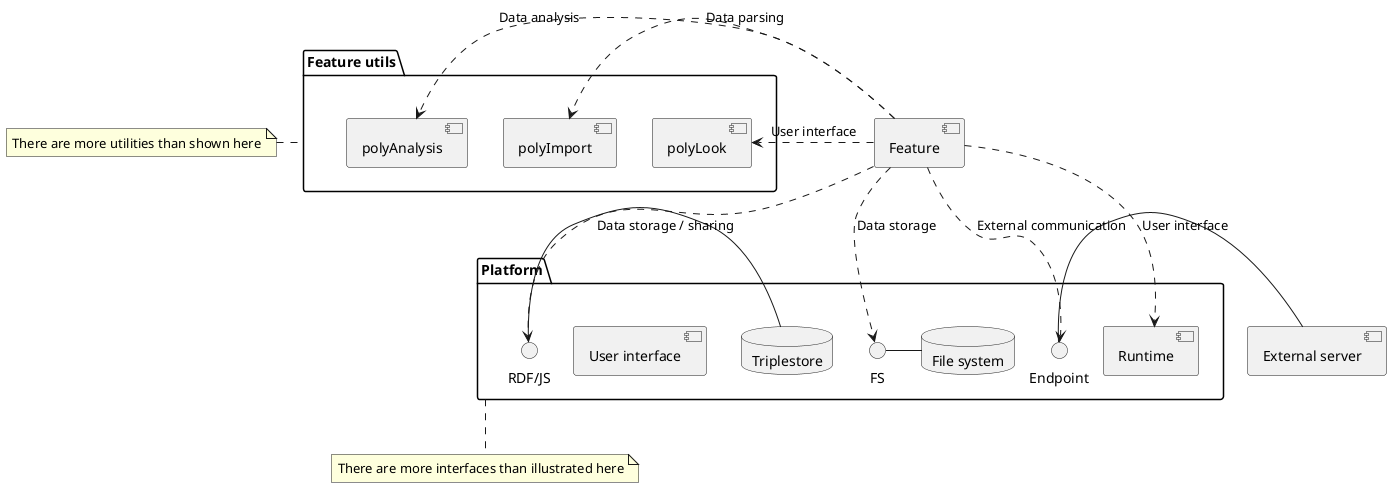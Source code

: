 @startuml

[Feature]

package "Feature utils" as FeatureUtils {
        [polyLook]
        [polyImport]
        [polyAnalysis]
}
note left of FeatureUtils : There are more utilities than shown here

Feature .> polyLook : User interface
Feature .> polyImport : Data parsing
Feature .> polyAnalysis : Data analysis

[External server] as ExternalServer

package Platform {
        database Triplestore
        database "File system" as FileSystem
        interface "RDF/JS" as RDFJS
        RDFJS - Triplestore
        FS - FileSystem
        Endpoint - ExternalServer
        [User interface]
        [Runtime]
}
note bottom of Platform : There are more interfaces than illustrated here

Feature ..> RDFJS : Data storage / sharing
Feature ..> FS : Data storage
Feature ..> Endpoint : External communication
Feature ..> Runtime : User interface

@enduml
